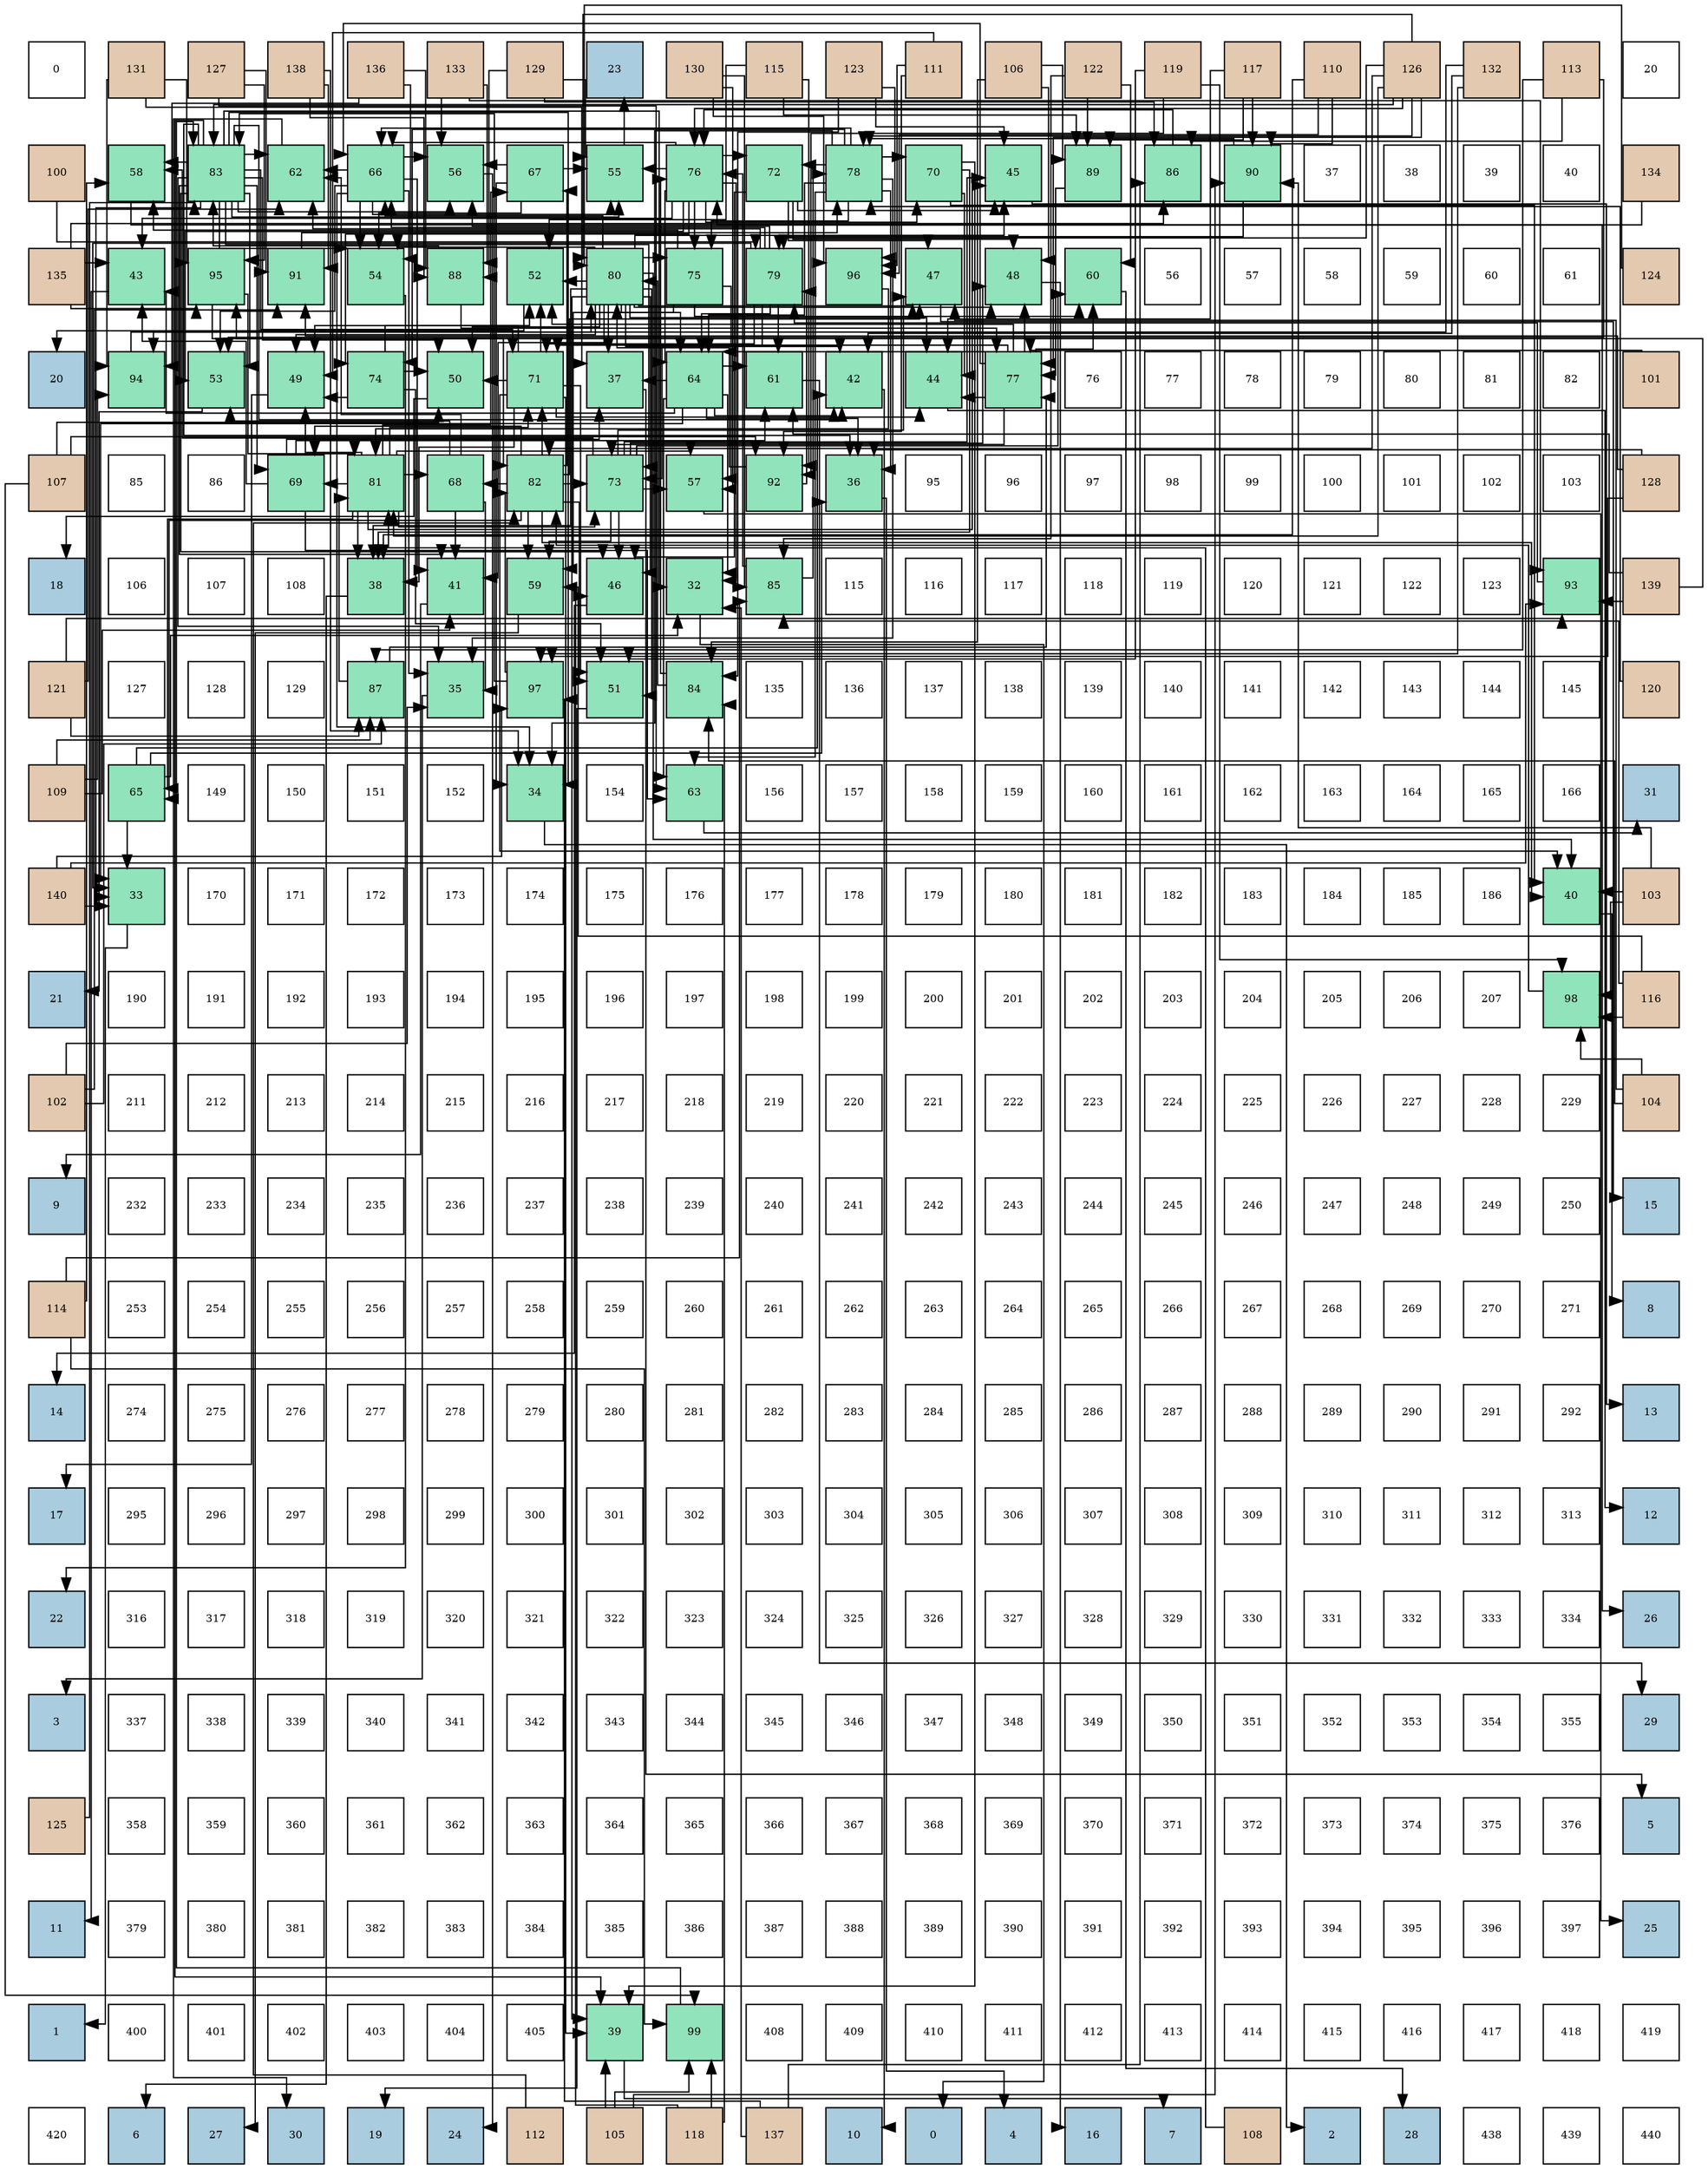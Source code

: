 digraph layout{
 rankdir=TB;
 splines=ortho;
 node [style=filled shape=square fixedsize=true width=0.6];
0[label="0", fontsize=8, fillcolor="#ffffff"];
1[label="131", fontsize=8, fillcolor="#e3c9af"];
2[label="127", fontsize=8, fillcolor="#e3c9af"];
3[label="138", fontsize=8, fillcolor="#e3c9af"];
4[label="136", fontsize=8, fillcolor="#e3c9af"];
5[label="133", fontsize=8, fillcolor="#e3c9af"];
6[label="129", fontsize=8, fillcolor="#e3c9af"];
7[label="23", fontsize=8, fillcolor="#a9ccde"];
8[label="130", fontsize=8, fillcolor="#e3c9af"];
9[label="115", fontsize=8, fillcolor="#e3c9af"];
10[label="123", fontsize=8, fillcolor="#e3c9af"];
11[label="111", fontsize=8, fillcolor="#e3c9af"];
12[label="106", fontsize=8, fillcolor="#e3c9af"];
13[label="122", fontsize=8, fillcolor="#e3c9af"];
14[label="119", fontsize=8, fillcolor="#e3c9af"];
15[label="117", fontsize=8, fillcolor="#e3c9af"];
16[label="110", fontsize=8, fillcolor="#e3c9af"];
17[label="126", fontsize=8, fillcolor="#e3c9af"];
18[label="132", fontsize=8, fillcolor="#e3c9af"];
19[label="113", fontsize=8, fillcolor="#e3c9af"];
20[label="20", fontsize=8, fillcolor="#ffffff"];
21[label="100", fontsize=8, fillcolor="#e3c9af"];
22[label="58", fontsize=8, fillcolor="#91e3bb"];
23[label="83", fontsize=8, fillcolor="#91e3bb"];
24[label="62", fontsize=8, fillcolor="#91e3bb"];
25[label="66", fontsize=8, fillcolor="#91e3bb"];
26[label="56", fontsize=8, fillcolor="#91e3bb"];
27[label="67", fontsize=8, fillcolor="#91e3bb"];
28[label="55", fontsize=8, fillcolor="#91e3bb"];
29[label="76", fontsize=8, fillcolor="#91e3bb"];
30[label="72", fontsize=8, fillcolor="#91e3bb"];
31[label="78", fontsize=8, fillcolor="#91e3bb"];
32[label="70", fontsize=8, fillcolor="#91e3bb"];
33[label="45", fontsize=8, fillcolor="#91e3bb"];
34[label="89", fontsize=8, fillcolor="#91e3bb"];
35[label="86", fontsize=8, fillcolor="#91e3bb"];
36[label="90", fontsize=8, fillcolor="#91e3bb"];
37[label="37", fontsize=8, fillcolor="#ffffff"];
38[label="38", fontsize=8, fillcolor="#ffffff"];
39[label="39", fontsize=8, fillcolor="#ffffff"];
40[label="40", fontsize=8, fillcolor="#ffffff"];
41[label="134", fontsize=8, fillcolor="#e3c9af"];
42[label="135", fontsize=8, fillcolor="#e3c9af"];
43[label="43", fontsize=8, fillcolor="#91e3bb"];
44[label="95", fontsize=8, fillcolor="#91e3bb"];
45[label="91", fontsize=8, fillcolor="#91e3bb"];
46[label="54", fontsize=8, fillcolor="#91e3bb"];
47[label="88", fontsize=8, fillcolor="#91e3bb"];
48[label="52", fontsize=8, fillcolor="#91e3bb"];
49[label="80", fontsize=8, fillcolor="#91e3bb"];
50[label="75", fontsize=8, fillcolor="#91e3bb"];
51[label="79", fontsize=8, fillcolor="#91e3bb"];
52[label="96", fontsize=8, fillcolor="#91e3bb"];
53[label="47", fontsize=8, fillcolor="#91e3bb"];
54[label="48", fontsize=8, fillcolor="#91e3bb"];
55[label="60", fontsize=8, fillcolor="#91e3bb"];
56[label="56", fontsize=8, fillcolor="#ffffff"];
57[label="57", fontsize=8, fillcolor="#ffffff"];
58[label="58", fontsize=8, fillcolor="#ffffff"];
59[label="59", fontsize=8, fillcolor="#ffffff"];
60[label="60", fontsize=8, fillcolor="#ffffff"];
61[label="61", fontsize=8, fillcolor="#ffffff"];
62[label="124", fontsize=8, fillcolor="#e3c9af"];
63[label="20", fontsize=8, fillcolor="#a9ccde"];
64[label="94", fontsize=8, fillcolor="#91e3bb"];
65[label="53", fontsize=8, fillcolor="#91e3bb"];
66[label="49", fontsize=8, fillcolor="#91e3bb"];
67[label="74", fontsize=8, fillcolor="#91e3bb"];
68[label="50", fontsize=8, fillcolor="#91e3bb"];
69[label="71", fontsize=8, fillcolor="#91e3bb"];
70[label="37", fontsize=8, fillcolor="#91e3bb"];
71[label="64", fontsize=8, fillcolor="#91e3bb"];
72[label="61", fontsize=8, fillcolor="#91e3bb"];
73[label="42", fontsize=8, fillcolor="#91e3bb"];
74[label="44", fontsize=8, fillcolor="#91e3bb"];
75[label="77", fontsize=8, fillcolor="#91e3bb"];
76[label="76", fontsize=8, fillcolor="#ffffff"];
77[label="77", fontsize=8, fillcolor="#ffffff"];
78[label="78", fontsize=8, fillcolor="#ffffff"];
79[label="79", fontsize=8, fillcolor="#ffffff"];
80[label="80", fontsize=8, fillcolor="#ffffff"];
81[label="81", fontsize=8, fillcolor="#ffffff"];
82[label="82", fontsize=8, fillcolor="#ffffff"];
83[label="101", fontsize=8, fillcolor="#e3c9af"];
84[label="107", fontsize=8, fillcolor="#e3c9af"];
85[label="85", fontsize=8, fillcolor="#ffffff"];
86[label="86", fontsize=8, fillcolor="#ffffff"];
87[label="69", fontsize=8, fillcolor="#91e3bb"];
88[label="81", fontsize=8, fillcolor="#91e3bb"];
89[label="68", fontsize=8, fillcolor="#91e3bb"];
90[label="82", fontsize=8, fillcolor="#91e3bb"];
91[label="73", fontsize=8, fillcolor="#91e3bb"];
92[label="57", fontsize=8, fillcolor="#91e3bb"];
93[label="92", fontsize=8, fillcolor="#91e3bb"];
94[label="36", fontsize=8, fillcolor="#91e3bb"];
95[label="95", fontsize=8, fillcolor="#ffffff"];
96[label="96", fontsize=8, fillcolor="#ffffff"];
97[label="97", fontsize=8, fillcolor="#ffffff"];
98[label="98", fontsize=8, fillcolor="#ffffff"];
99[label="99", fontsize=8, fillcolor="#ffffff"];
100[label="100", fontsize=8, fillcolor="#ffffff"];
101[label="101", fontsize=8, fillcolor="#ffffff"];
102[label="102", fontsize=8, fillcolor="#ffffff"];
103[label="103", fontsize=8, fillcolor="#ffffff"];
104[label="128", fontsize=8, fillcolor="#e3c9af"];
105[label="18", fontsize=8, fillcolor="#a9ccde"];
106[label="106", fontsize=8, fillcolor="#ffffff"];
107[label="107", fontsize=8, fillcolor="#ffffff"];
108[label="108", fontsize=8, fillcolor="#ffffff"];
109[label="38", fontsize=8, fillcolor="#91e3bb"];
110[label="41", fontsize=8, fillcolor="#91e3bb"];
111[label="59", fontsize=8, fillcolor="#91e3bb"];
112[label="46", fontsize=8, fillcolor="#91e3bb"];
113[label="32", fontsize=8, fillcolor="#91e3bb"];
114[label="85", fontsize=8, fillcolor="#91e3bb"];
115[label="115", fontsize=8, fillcolor="#ffffff"];
116[label="116", fontsize=8, fillcolor="#ffffff"];
117[label="117", fontsize=8, fillcolor="#ffffff"];
118[label="118", fontsize=8, fillcolor="#ffffff"];
119[label="119", fontsize=8, fillcolor="#ffffff"];
120[label="120", fontsize=8, fillcolor="#ffffff"];
121[label="121", fontsize=8, fillcolor="#ffffff"];
122[label="122", fontsize=8, fillcolor="#ffffff"];
123[label="123", fontsize=8, fillcolor="#ffffff"];
124[label="93", fontsize=8, fillcolor="#91e3bb"];
125[label="139", fontsize=8, fillcolor="#e3c9af"];
126[label="121", fontsize=8, fillcolor="#e3c9af"];
127[label="127", fontsize=8, fillcolor="#ffffff"];
128[label="128", fontsize=8, fillcolor="#ffffff"];
129[label="129", fontsize=8, fillcolor="#ffffff"];
130[label="87", fontsize=8, fillcolor="#91e3bb"];
131[label="35", fontsize=8, fillcolor="#91e3bb"];
132[label="97", fontsize=8, fillcolor="#91e3bb"];
133[label="51", fontsize=8, fillcolor="#91e3bb"];
134[label="84", fontsize=8, fillcolor="#91e3bb"];
135[label="135", fontsize=8, fillcolor="#ffffff"];
136[label="136", fontsize=8, fillcolor="#ffffff"];
137[label="137", fontsize=8, fillcolor="#ffffff"];
138[label="138", fontsize=8, fillcolor="#ffffff"];
139[label="139", fontsize=8, fillcolor="#ffffff"];
140[label="140", fontsize=8, fillcolor="#ffffff"];
141[label="141", fontsize=8, fillcolor="#ffffff"];
142[label="142", fontsize=8, fillcolor="#ffffff"];
143[label="143", fontsize=8, fillcolor="#ffffff"];
144[label="144", fontsize=8, fillcolor="#ffffff"];
145[label="145", fontsize=8, fillcolor="#ffffff"];
146[label="120", fontsize=8, fillcolor="#e3c9af"];
147[label="109", fontsize=8, fillcolor="#e3c9af"];
148[label="65", fontsize=8, fillcolor="#91e3bb"];
149[label="149", fontsize=8, fillcolor="#ffffff"];
150[label="150", fontsize=8, fillcolor="#ffffff"];
151[label="151", fontsize=8, fillcolor="#ffffff"];
152[label="152", fontsize=8, fillcolor="#ffffff"];
153[label="34", fontsize=8, fillcolor="#91e3bb"];
154[label="154", fontsize=8, fillcolor="#ffffff"];
155[label="63", fontsize=8, fillcolor="#91e3bb"];
156[label="156", fontsize=8, fillcolor="#ffffff"];
157[label="157", fontsize=8, fillcolor="#ffffff"];
158[label="158", fontsize=8, fillcolor="#ffffff"];
159[label="159", fontsize=8, fillcolor="#ffffff"];
160[label="160", fontsize=8, fillcolor="#ffffff"];
161[label="161", fontsize=8, fillcolor="#ffffff"];
162[label="162", fontsize=8, fillcolor="#ffffff"];
163[label="163", fontsize=8, fillcolor="#ffffff"];
164[label="164", fontsize=8, fillcolor="#ffffff"];
165[label="165", fontsize=8, fillcolor="#ffffff"];
166[label="166", fontsize=8, fillcolor="#ffffff"];
167[label="31", fontsize=8, fillcolor="#a9ccde"];
168[label="140", fontsize=8, fillcolor="#e3c9af"];
169[label="33", fontsize=8, fillcolor="#91e3bb"];
170[label="170", fontsize=8, fillcolor="#ffffff"];
171[label="171", fontsize=8, fillcolor="#ffffff"];
172[label="172", fontsize=8, fillcolor="#ffffff"];
173[label="173", fontsize=8, fillcolor="#ffffff"];
174[label="174", fontsize=8, fillcolor="#ffffff"];
175[label="175", fontsize=8, fillcolor="#ffffff"];
176[label="176", fontsize=8, fillcolor="#ffffff"];
177[label="177", fontsize=8, fillcolor="#ffffff"];
178[label="178", fontsize=8, fillcolor="#ffffff"];
179[label="179", fontsize=8, fillcolor="#ffffff"];
180[label="180", fontsize=8, fillcolor="#ffffff"];
181[label="181", fontsize=8, fillcolor="#ffffff"];
182[label="182", fontsize=8, fillcolor="#ffffff"];
183[label="183", fontsize=8, fillcolor="#ffffff"];
184[label="184", fontsize=8, fillcolor="#ffffff"];
185[label="185", fontsize=8, fillcolor="#ffffff"];
186[label="186", fontsize=8, fillcolor="#ffffff"];
187[label="40", fontsize=8, fillcolor="#91e3bb"];
188[label="103", fontsize=8, fillcolor="#e3c9af"];
189[label="21", fontsize=8, fillcolor="#a9ccde"];
190[label="190", fontsize=8, fillcolor="#ffffff"];
191[label="191", fontsize=8, fillcolor="#ffffff"];
192[label="192", fontsize=8, fillcolor="#ffffff"];
193[label="193", fontsize=8, fillcolor="#ffffff"];
194[label="194", fontsize=8, fillcolor="#ffffff"];
195[label="195", fontsize=8, fillcolor="#ffffff"];
196[label="196", fontsize=8, fillcolor="#ffffff"];
197[label="197", fontsize=8, fillcolor="#ffffff"];
198[label="198", fontsize=8, fillcolor="#ffffff"];
199[label="199", fontsize=8, fillcolor="#ffffff"];
200[label="200", fontsize=8, fillcolor="#ffffff"];
201[label="201", fontsize=8, fillcolor="#ffffff"];
202[label="202", fontsize=8, fillcolor="#ffffff"];
203[label="203", fontsize=8, fillcolor="#ffffff"];
204[label="204", fontsize=8, fillcolor="#ffffff"];
205[label="205", fontsize=8, fillcolor="#ffffff"];
206[label="206", fontsize=8, fillcolor="#ffffff"];
207[label="207", fontsize=8, fillcolor="#ffffff"];
208[label="98", fontsize=8, fillcolor="#91e3bb"];
209[label="116", fontsize=8, fillcolor="#e3c9af"];
210[label="102", fontsize=8, fillcolor="#e3c9af"];
211[label="211", fontsize=8, fillcolor="#ffffff"];
212[label="212", fontsize=8, fillcolor="#ffffff"];
213[label="213", fontsize=8, fillcolor="#ffffff"];
214[label="214", fontsize=8, fillcolor="#ffffff"];
215[label="215", fontsize=8, fillcolor="#ffffff"];
216[label="216", fontsize=8, fillcolor="#ffffff"];
217[label="217", fontsize=8, fillcolor="#ffffff"];
218[label="218", fontsize=8, fillcolor="#ffffff"];
219[label="219", fontsize=8, fillcolor="#ffffff"];
220[label="220", fontsize=8, fillcolor="#ffffff"];
221[label="221", fontsize=8, fillcolor="#ffffff"];
222[label="222", fontsize=8, fillcolor="#ffffff"];
223[label="223", fontsize=8, fillcolor="#ffffff"];
224[label="224", fontsize=8, fillcolor="#ffffff"];
225[label="225", fontsize=8, fillcolor="#ffffff"];
226[label="226", fontsize=8, fillcolor="#ffffff"];
227[label="227", fontsize=8, fillcolor="#ffffff"];
228[label="228", fontsize=8, fillcolor="#ffffff"];
229[label="229", fontsize=8, fillcolor="#ffffff"];
230[label="104", fontsize=8, fillcolor="#e3c9af"];
231[label="9", fontsize=8, fillcolor="#a9ccde"];
232[label="232", fontsize=8, fillcolor="#ffffff"];
233[label="233", fontsize=8, fillcolor="#ffffff"];
234[label="234", fontsize=8, fillcolor="#ffffff"];
235[label="235", fontsize=8, fillcolor="#ffffff"];
236[label="236", fontsize=8, fillcolor="#ffffff"];
237[label="237", fontsize=8, fillcolor="#ffffff"];
238[label="238", fontsize=8, fillcolor="#ffffff"];
239[label="239", fontsize=8, fillcolor="#ffffff"];
240[label="240", fontsize=8, fillcolor="#ffffff"];
241[label="241", fontsize=8, fillcolor="#ffffff"];
242[label="242", fontsize=8, fillcolor="#ffffff"];
243[label="243", fontsize=8, fillcolor="#ffffff"];
244[label="244", fontsize=8, fillcolor="#ffffff"];
245[label="245", fontsize=8, fillcolor="#ffffff"];
246[label="246", fontsize=8, fillcolor="#ffffff"];
247[label="247", fontsize=8, fillcolor="#ffffff"];
248[label="248", fontsize=8, fillcolor="#ffffff"];
249[label="249", fontsize=8, fillcolor="#ffffff"];
250[label="250", fontsize=8, fillcolor="#ffffff"];
251[label="15", fontsize=8, fillcolor="#a9ccde"];
252[label="114", fontsize=8, fillcolor="#e3c9af"];
253[label="253", fontsize=8, fillcolor="#ffffff"];
254[label="254", fontsize=8, fillcolor="#ffffff"];
255[label="255", fontsize=8, fillcolor="#ffffff"];
256[label="256", fontsize=8, fillcolor="#ffffff"];
257[label="257", fontsize=8, fillcolor="#ffffff"];
258[label="258", fontsize=8, fillcolor="#ffffff"];
259[label="259", fontsize=8, fillcolor="#ffffff"];
260[label="260", fontsize=8, fillcolor="#ffffff"];
261[label="261", fontsize=8, fillcolor="#ffffff"];
262[label="262", fontsize=8, fillcolor="#ffffff"];
263[label="263", fontsize=8, fillcolor="#ffffff"];
264[label="264", fontsize=8, fillcolor="#ffffff"];
265[label="265", fontsize=8, fillcolor="#ffffff"];
266[label="266", fontsize=8, fillcolor="#ffffff"];
267[label="267", fontsize=8, fillcolor="#ffffff"];
268[label="268", fontsize=8, fillcolor="#ffffff"];
269[label="269", fontsize=8, fillcolor="#ffffff"];
270[label="270", fontsize=8, fillcolor="#ffffff"];
271[label="271", fontsize=8, fillcolor="#ffffff"];
272[label="8", fontsize=8, fillcolor="#a9ccde"];
273[label="14", fontsize=8, fillcolor="#a9ccde"];
274[label="274", fontsize=8, fillcolor="#ffffff"];
275[label="275", fontsize=8, fillcolor="#ffffff"];
276[label="276", fontsize=8, fillcolor="#ffffff"];
277[label="277", fontsize=8, fillcolor="#ffffff"];
278[label="278", fontsize=8, fillcolor="#ffffff"];
279[label="279", fontsize=8, fillcolor="#ffffff"];
280[label="280", fontsize=8, fillcolor="#ffffff"];
281[label="281", fontsize=8, fillcolor="#ffffff"];
282[label="282", fontsize=8, fillcolor="#ffffff"];
283[label="283", fontsize=8, fillcolor="#ffffff"];
284[label="284", fontsize=8, fillcolor="#ffffff"];
285[label="285", fontsize=8, fillcolor="#ffffff"];
286[label="286", fontsize=8, fillcolor="#ffffff"];
287[label="287", fontsize=8, fillcolor="#ffffff"];
288[label="288", fontsize=8, fillcolor="#ffffff"];
289[label="289", fontsize=8, fillcolor="#ffffff"];
290[label="290", fontsize=8, fillcolor="#ffffff"];
291[label="291", fontsize=8, fillcolor="#ffffff"];
292[label="292", fontsize=8, fillcolor="#ffffff"];
293[label="13", fontsize=8, fillcolor="#a9ccde"];
294[label="17", fontsize=8, fillcolor="#a9ccde"];
295[label="295", fontsize=8, fillcolor="#ffffff"];
296[label="296", fontsize=8, fillcolor="#ffffff"];
297[label="297", fontsize=8, fillcolor="#ffffff"];
298[label="298", fontsize=8, fillcolor="#ffffff"];
299[label="299", fontsize=8, fillcolor="#ffffff"];
300[label="300", fontsize=8, fillcolor="#ffffff"];
301[label="301", fontsize=8, fillcolor="#ffffff"];
302[label="302", fontsize=8, fillcolor="#ffffff"];
303[label="303", fontsize=8, fillcolor="#ffffff"];
304[label="304", fontsize=8, fillcolor="#ffffff"];
305[label="305", fontsize=8, fillcolor="#ffffff"];
306[label="306", fontsize=8, fillcolor="#ffffff"];
307[label="307", fontsize=8, fillcolor="#ffffff"];
308[label="308", fontsize=8, fillcolor="#ffffff"];
309[label="309", fontsize=8, fillcolor="#ffffff"];
310[label="310", fontsize=8, fillcolor="#ffffff"];
311[label="311", fontsize=8, fillcolor="#ffffff"];
312[label="312", fontsize=8, fillcolor="#ffffff"];
313[label="313", fontsize=8, fillcolor="#ffffff"];
314[label="12", fontsize=8, fillcolor="#a9ccde"];
315[label="22", fontsize=8, fillcolor="#a9ccde"];
316[label="316", fontsize=8, fillcolor="#ffffff"];
317[label="317", fontsize=8, fillcolor="#ffffff"];
318[label="318", fontsize=8, fillcolor="#ffffff"];
319[label="319", fontsize=8, fillcolor="#ffffff"];
320[label="320", fontsize=8, fillcolor="#ffffff"];
321[label="321", fontsize=8, fillcolor="#ffffff"];
322[label="322", fontsize=8, fillcolor="#ffffff"];
323[label="323", fontsize=8, fillcolor="#ffffff"];
324[label="324", fontsize=8, fillcolor="#ffffff"];
325[label="325", fontsize=8, fillcolor="#ffffff"];
326[label="326", fontsize=8, fillcolor="#ffffff"];
327[label="327", fontsize=8, fillcolor="#ffffff"];
328[label="328", fontsize=8, fillcolor="#ffffff"];
329[label="329", fontsize=8, fillcolor="#ffffff"];
330[label="330", fontsize=8, fillcolor="#ffffff"];
331[label="331", fontsize=8, fillcolor="#ffffff"];
332[label="332", fontsize=8, fillcolor="#ffffff"];
333[label="333", fontsize=8, fillcolor="#ffffff"];
334[label="334", fontsize=8, fillcolor="#ffffff"];
335[label="26", fontsize=8, fillcolor="#a9ccde"];
336[label="3", fontsize=8, fillcolor="#a9ccde"];
337[label="337", fontsize=8, fillcolor="#ffffff"];
338[label="338", fontsize=8, fillcolor="#ffffff"];
339[label="339", fontsize=8, fillcolor="#ffffff"];
340[label="340", fontsize=8, fillcolor="#ffffff"];
341[label="341", fontsize=8, fillcolor="#ffffff"];
342[label="342", fontsize=8, fillcolor="#ffffff"];
343[label="343", fontsize=8, fillcolor="#ffffff"];
344[label="344", fontsize=8, fillcolor="#ffffff"];
345[label="345", fontsize=8, fillcolor="#ffffff"];
346[label="346", fontsize=8, fillcolor="#ffffff"];
347[label="347", fontsize=8, fillcolor="#ffffff"];
348[label="348", fontsize=8, fillcolor="#ffffff"];
349[label="349", fontsize=8, fillcolor="#ffffff"];
350[label="350", fontsize=8, fillcolor="#ffffff"];
351[label="351", fontsize=8, fillcolor="#ffffff"];
352[label="352", fontsize=8, fillcolor="#ffffff"];
353[label="353", fontsize=8, fillcolor="#ffffff"];
354[label="354", fontsize=8, fillcolor="#ffffff"];
355[label="355", fontsize=8, fillcolor="#ffffff"];
356[label="29", fontsize=8, fillcolor="#a9ccde"];
357[label="125", fontsize=8, fillcolor="#e3c9af"];
358[label="358", fontsize=8, fillcolor="#ffffff"];
359[label="359", fontsize=8, fillcolor="#ffffff"];
360[label="360", fontsize=8, fillcolor="#ffffff"];
361[label="361", fontsize=8, fillcolor="#ffffff"];
362[label="362", fontsize=8, fillcolor="#ffffff"];
363[label="363", fontsize=8, fillcolor="#ffffff"];
364[label="364", fontsize=8, fillcolor="#ffffff"];
365[label="365", fontsize=8, fillcolor="#ffffff"];
366[label="366", fontsize=8, fillcolor="#ffffff"];
367[label="367", fontsize=8, fillcolor="#ffffff"];
368[label="368", fontsize=8, fillcolor="#ffffff"];
369[label="369", fontsize=8, fillcolor="#ffffff"];
370[label="370", fontsize=8, fillcolor="#ffffff"];
371[label="371", fontsize=8, fillcolor="#ffffff"];
372[label="372", fontsize=8, fillcolor="#ffffff"];
373[label="373", fontsize=8, fillcolor="#ffffff"];
374[label="374", fontsize=8, fillcolor="#ffffff"];
375[label="375", fontsize=8, fillcolor="#ffffff"];
376[label="376", fontsize=8, fillcolor="#ffffff"];
377[label="5", fontsize=8, fillcolor="#a9ccde"];
378[label="11", fontsize=8, fillcolor="#a9ccde"];
379[label="379", fontsize=8, fillcolor="#ffffff"];
380[label="380", fontsize=8, fillcolor="#ffffff"];
381[label="381", fontsize=8, fillcolor="#ffffff"];
382[label="382", fontsize=8, fillcolor="#ffffff"];
383[label="383", fontsize=8, fillcolor="#ffffff"];
384[label="384", fontsize=8, fillcolor="#ffffff"];
385[label="385", fontsize=8, fillcolor="#ffffff"];
386[label="386", fontsize=8, fillcolor="#ffffff"];
387[label="387", fontsize=8, fillcolor="#ffffff"];
388[label="388", fontsize=8, fillcolor="#ffffff"];
389[label="389", fontsize=8, fillcolor="#ffffff"];
390[label="390", fontsize=8, fillcolor="#ffffff"];
391[label="391", fontsize=8, fillcolor="#ffffff"];
392[label="392", fontsize=8, fillcolor="#ffffff"];
393[label="393", fontsize=8, fillcolor="#ffffff"];
394[label="394", fontsize=8, fillcolor="#ffffff"];
395[label="395", fontsize=8, fillcolor="#ffffff"];
396[label="396", fontsize=8, fillcolor="#ffffff"];
397[label="397", fontsize=8, fillcolor="#ffffff"];
398[label="25", fontsize=8, fillcolor="#a9ccde"];
399[label="1", fontsize=8, fillcolor="#a9ccde"];
400[label="400", fontsize=8, fillcolor="#ffffff"];
401[label="401", fontsize=8, fillcolor="#ffffff"];
402[label="402", fontsize=8, fillcolor="#ffffff"];
403[label="403", fontsize=8, fillcolor="#ffffff"];
404[label="404", fontsize=8, fillcolor="#ffffff"];
405[label="405", fontsize=8, fillcolor="#ffffff"];
406[label="39", fontsize=8, fillcolor="#91e3bb"];
407[label="99", fontsize=8, fillcolor="#91e3bb"];
408[label="408", fontsize=8, fillcolor="#ffffff"];
409[label="409", fontsize=8, fillcolor="#ffffff"];
410[label="410", fontsize=8, fillcolor="#ffffff"];
411[label="411", fontsize=8, fillcolor="#ffffff"];
412[label="412", fontsize=8, fillcolor="#ffffff"];
413[label="413", fontsize=8, fillcolor="#ffffff"];
414[label="414", fontsize=8, fillcolor="#ffffff"];
415[label="415", fontsize=8, fillcolor="#ffffff"];
416[label="416", fontsize=8, fillcolor="#ffffff"];
417[label="417", fontsize=8, fillcolor="#ffffff"];
418[label="418", fontsize=8, fillcolor="#ffffff"];
419[label="419", fontsize=8, fillcolor="#ffffff"];
420[label="420", fontsize=8, fillcolor="#ffffff"];
421[label="6", fontsize=8, fillcolor="#a9ccde"];
422[label="27", fontsize=8, fillcolor="#a9ccde"];
423[label="30", fontsize=8, fillcolor="#a9ccde"];
424[label="19", fontsize=8, fillcolor="#a9ccde"];
425[label="24", fontsize=8, fillcolor="#a9ccde"];
426[label="112", fontsize=8, fillcolor="#e3c9af"];
427[label="105", fontsize=8, fillcolor="#e3c9af"];
428[label="118", fontsize=8, fillcolor="#e3c9af"];
429[label="137", fontsize=8, fillcolor="#e3c9af"];
430[label="10", fontsize=8, fillcolor="#a9ccde"];
431[label="0", fontsize=8, fillcolor="#a9ccde"];
432[label="4", fontsize=8, fillcolor="#a9ccde"];
433[label="16", fontsize=8, fillcolor="#a9ccde"];
434[label="7", fontsize=8, fillcolor="#a9ccde"];
435[label="108", fontsize=8, fillcolor="#e3c9af"];
436[label="2", fontsize=8, fillcolor="#a9ccde"];
437[label="28", fontsize=8, fillcolor="#a9ccde"];
438[label="438", fontsize=8, fillcolor="#ffffff"];
439[label="439", fontsize=8, fillcolor="#ffffff"];
440[label="440", fontsize=8, fillcolor="#ffffff"];
edge [constraint=false, style=vis];113 -> 431;
169 -> 399;
153 -> 436;
131 -> 336;
94 -> 432;
70 -> 377;
109 -> 421;
406 -> 434;
187 -> 272;
110 -> 231;
73 -> 430;
43 -> 378;
74 -> 314;
33 -> 293;
112 -> 273;
53 -> 251;
54 -> 433;
66 -> 294;
68 -> 105;
133 -> 424;
48 -> 63;
65 -> 189;
46 -> 315;
28 -> 7;
26 -> 425;
92 -> 398;
22 -> 335;
111 -> 422;
55 -> 437;
72 -> 356;
24 -> 423;
155 -> 167;
71 -> 113;
71 -> 169;
71 -> 94;
71 -> 70;
71 -> 73;
71 -> 43;
71 -> 72;
71 -> 155;
148 -> 113;
148 -> 169;
148 -> 94;
148 -> 73;
25 -> 153;
25 -> 131;
25 -> 110;
25 -> 65;
25 -> 46;
25 -> 28;
25 -> 26;
25 -> 24;
27 -> 153;
27 -> 46;
27 -> 28;
27 -> 26;
89 -> 131;
89 -> 110;
89 -> 65;
89 -> 24;
87 -> 70;
87 -> 43;
87 -> 72;
87 -> 155;
32 -> 109;
32 -> 406;
32 -> 187;
32 -> 74;
69 -> 109;
69 -> 406;
69 -> 187;
69 -> 74;
69 -> 66;
69 -> 68;
69 -> 133;
69 -> 48;
30 -> 33;
30 -> 112;
30 -> 53;
30 -> 54;
91 -> 33;
91 -> 112;
91 -> 53;
91 -> 54;
91 -> 92;
91 -> 22;
91 -> 111;
91 -> 55;
67 -> 66;
67 -> 68;
67 -> 133;
67 -> 48;
50 -> 92;
50 -> 22;
50 -> 111;
50 -> 55;
29 -> 113;
29 -> 43;
29 -> 65;
29 -> 28;
29 -> 71;
29 -> 25;
29 -> 32;
29 -> 30;
29 -> 67;
29 -> 50;
75 -> 74;
75 -> 54;
75 -> 48;
75 -> 55;
75 -> 71;
75 -> 25;
75 -> 69;
75 -> 91;
31 -> 153;
31 -> 131;
31 -> 94;
31 -> 155;
31 -> 71;
31 -> 25;
31 -> 32;
31 -> 30;
31 -> 67;
31 -> 50;
51 -> 169;
51 -> 26;
51 -> 72;
51 -> 24;
51 -> 71;
51 -> 25;
51 -> 69;
51 -> 91;
49 -> 70;
49 -> 109;
49 -> 406;
49 -> 187;
49 -> 110;
49 -> 73;
49 -> 74;
49 -> 33;
49 -> 112;
49 -> 53;
49 -> 54;
49 -> 66;
49 -> 68;
49 -> 133;
49 -> 48;
49 -> 46;
49 -> 71;
49 -> 25;
49 -> 50;
88 -> 109;
88 -> 33;
88 -> 66;
88 -> 92;
88 -> 148;
88 -> 27;
88 -> 89;
88 -> 87;
88 -> 69;
88 -> 91;
90 -> 187;
90 -> 53;
90 -> 133;
90 -> 111;
90 -> 148;
90 -> 27;
90 -> 89;
90 -> 87;
90 -> 69;
90 -> 91;
23 -> 113;
23 -> 169;
23 -> 153;
23 -> 131;
23 -> 94;
23 -> 406;
23 -> 110;
23 -> 73;
23 -> 112;
23 -> 68;
23 -> 65;
23 -> 46;
23 -> 28;
23 -> 26;
23 -> 22;
23 -> 24;
23 -> 87;
23 -> 69;
23 -> 91;
134 -> 29;
134 -> 49;
114 -> 29;
114 -> 31;
35 -> 29;
130 -> 75;
130 -> 88;
47 -> 75;
47 -> 23;
34 -> 75;
36 -> 31;
36 -> 51;
45 -> 31;
93 -> 51;
93 -> 49;
124 -> 51;
64 -> 49;
44 -> 88;
44 -> 90;
52 -> 88;
132 -> 90;
132 -> 23;
208 -> 90;
407 -> 23;
21 -> 51;
83 -> 75;
210 -> 131;
210 -> 130;
210 -> 45;
188 -> 187;
188 -> 36;
188 -> 208;
230 -> 53;
230 -> 134;
230 -> 208;
427 -> 406;
427 -> 36;
427 -> 407;
12 -> 54;
12 -> 134;
12 -> 34;
84 -> 68;
84 -> 93;
84 -> 407;
435 -> 88;
147 -> 110;
147 -> 130;
147 -> 64;
16 -> 109;
16 -> 36;
16 -> 52;
11 -> 66;
11 -> 93;
11 -> 52;
426 -> 90;
19 -> 65;
19 -> 35;
19 -> 130;
252 -> 22;
252 -> 114;
252 -> 407;
9 -> 48;
9 -> 34;
9 -> 93;
209 -> 111;
209 -> 114;
209 -> 208;
15 -> 74;
15 -> 34;
15 -> 36;
428 -> 112;
428 -> 134;
428 -> 407;
14 -> 133;
14 -> 93;
14 -> 208;
146 -> 31;
126 -> 24;
126 -> 130;
126 -> 124;
13 -> 55;
13 -> 114;
13 -> 34;
10 -> 33;
10 -> 134;
10 -> 52;
62 -> 49;
357 -> 23;
17 -> 29;
17 -> 75;
17 -> 31;
17 -> 51;
17 -> 49;
17 -> 88;
17 -> 90;
17 -> 23;
2 -> 155;
2 -> 45;
2 -> 44;
104 -> 94;
104 -> 45;
104 -> 132;
6 -> 28;
6 -> 35;
6 -> 47;
8 -> 92;
8 -> 114;
8 -> 52;
1 -> 70;
1 -> 64;
1 -> 44;
18 -> 73;
18 -> 64;
18 -> 132;
5 -> 26;
5 -> 47;
5 -> 124;
41 -> 29;
42 -> 43;
42 -> 35;
42 -> 44;
4 -> 46;
4 -> 47;
4 -> 64;
429 -> 113;
429 -> 35;
429 -> 132;
3 -> 153;
3 -> 47;
3 -> 45;
125 -> 72;
125 -> 124;
125 -> 44;
168 -> 169;
168 -> 124;
168 -> 132;
edge [constraint=true, style=invis];
0 -> 21 -> 42 -> 63 -> 84 -> 105 -> 126 -> 147 -> 168 -> 189 -> 210 -> 231 -> 252 -> 273 -> 294 -> 315 -> 336 -> 357 -> 378 -> 399 -> 420;
1 -> 22 -> 43 -> 64 -> 85 -> 106 -> 127 -> 148 -> 169 -> 190 -> 211 -> 232 -> 253 -> 274 -> 295 -> 316 -> 337 -> 358 -> 379 -> 400 -> 421;
2 -> 23 -> 44 -> 65 -> 86 -> 107 -> 128 -> 149 -> 170 -> 191 -> 212 -> 233 -> 254 -> 275 -> 296 -> 317 -> 338 -> 359 -> 380 -> 401 -> 422;
3 -> 24 -> 45 -> 66 -> 87 -> 108 -> 129 -> 150 -> 171 -> 192 -> 213 -> 234 -> 255 -> 276 -> 297 -> 318 -> 339 -> 360 -> 381 -> 402 -> 423;
4 -> 25 -> 46 -> 67 -> 88 -> 109 -> 130 -> 151 -> 172 -> 193 -> 214 -> 235 -> 256 -> 277 -> 298 -> 319 -> 340 -> 361 -> 382 -> 403 -> 424;
5 -> 26 -> 47 -> 68 -> 89 -> 110 -> 131 -> 152 -> 173 -> 194 -> 215 -> 236 -> 257 -> 278 -> 299 -> 320 -> 341 -> 362 -> 383 -> 404 -> 425;
6 -> 27 -> 48 -> 69 -> 90 -> 111 -> 132 -> 153 -> 174 -> 195 -> 216 -> 237 -> 258 -> 279 -> 300 -> 321 -> 342 -> 363 -> 384 -> 405 -> 426;
7 -> 28 -> 49 -> 70 -> 91 -> 112 -> 133 -> 154 -> 175 -> 196 -> 217 -> 238 -> 259 -> 280 -> 301 -> 322 -> 343 -> 364 -> 385 -> 406 -> 427;
8 -> 29 -> 50 -> 71 -> 92 -> 113 -> 134 -> 155 -> 176 -> 197 -> 218 -> 239 -> 260 -> 281 -> 302 -> 323 -> 344 -> 365 -> 386 -> 407 -> 428;
9 -> 30 -> 51 -> 72 -> 93 -> 114 -> 135 -> 156 -> 177 -> 198 -> 219 -> 240 -> 261 -> 282 -> 303 -> 324 -> 345 -> 366 -> 387 -> 408 -> 429;
10 -> 31 -> 52 -> 73 -> 94 -> 115 -> 136 -> 157 -> 178 -> 199 -> 220 -> 241 -> 262 -> 283 -> 304 -> 325 -> 346 -> 367 -> 388 -> 409 -> 430;
11 -> 32 -> 53 -> 74 -> 95 -> 116 -> 137 -> 158 -> 179 -> 200 -> 221 -> 242 -> 263 -> 284 -> 305 -> 326 -> 347 -> 368 -> 389 -> 410 -> 431;
12 -> 33 -> 54 -> 75 -> 96 -> 117 -> 138 -> 159 -> 180 -> 201 -> 222 -> 243 -> 264 -> 285 -> 306 -> 327 -> 348 -> 369 -> 390 -> 411 -> 432;
13 -> 34 -> 55 -> 76 -> 97 -> 118 -> 139 -> 160 -> 181 -> 202 -> 223 -> 244 -> 265 -> 286 -> 307 -> 328 -> 349 -> 370 -> 391 -> 412 -> 433;
14 -> 35 -> 56 -> 77 -> 98 -> 119 -> 140 -> 161 -> 182 -> 203 -> 224 -> 245 -> 266 -> 287 -> 308 -> 329 -> 350 -> 371 -> 392 -> 413 -> 434;
15 -> 36 -> 57 -> 78 -> 99 -> 120 -> 141 -> 162 -> 183 -> 204 -> 225 -> 246 -> 267 -> 288 -> 309 -> 330 -> 351 -> 372 -> 393 -> 414 -> 435;
16 -> 37 -> 58 -> 79 -> 100 -> 121 -> 142 -> 163 -> 184 -> 205 -> 226 -> 247 -> 268 -> 289 -> 310 -> 331 -> 352 -> 373 -> 394 -> 415 -> 436;
17 -> 38 -> 59 -> 80 -> 101 -> 122 -> 143 -> 164 -> 185 -> 206 -> 227 -> 248 -> 269 -> 290 -> 311 -> 332 -> 353 -> 374 -> 395 -> 416 -> 437;
18 -> 39 -> 60 -> 81 -> 102 -> 123 -> 144 -> 165 -> 186 -> 207 -> 228 -> 249 -> 270 -> 291 -> 312 -> 333 -> 354 -> 375 -> 396 -> 417 -> 438;
19 -> 40 -> 61 -> 82 -> 103 -> 124 -> 145 -> 166 -> 187 -> 208 -> 229 -> 250 -> 271 -> 292 -> 313 -> 334 -> 355 -> 376 -> 397 -> 418 -> 439;
20 -> 41 -> 62 -> 83 -> 104 -> 125 -> 146 -> 167 -> 188 -> 209 -> 230 -> 251 -> 272 -> 293 -> 314 -> 335 -> 356 -> 377 -> 398 -> 419 -> 440;
rank = same {0 -> 1 -> 2 -> 3 -> 4 -> 5 -> 6 -> 7 -> 8 -> 9 -> 10 -> 11 -> 12 -> 13 -> 14 -> 15 -> 16 -> 17 -> 18 -> 19 -> 20};
rank = same {21 -> 22 -> 23 -> 24 -> 25 -> 26 -> 27 -> 28 -> 29 -> 30 -> 31 -> 32 -> 33 -> 34 -> 35 -> 36 -> 37 -> 38 -> 39 -> 40 -> 41};
rank = same {42 -> 43 -> 44 -> 45 -> 46 -> 47 -> 48 -> 49 -> 50 -> 51 -> 52 -> 53 -> 54 -> 55 -> 56 -> 57 -> 58 -> 59 -> 60 -> 61 -> 62};
rank = same {63 -> 64 -> 65 -> 66 -> 67 -> 68 -> 69 -> 70 -> 71 -> 72 -> 73 -> 74 -> 75 -> 76 -> 77 -> 78 -> 79 -> 80 -> 81 -> 82 -> 83};
rank = same {84 -> 85 -> 86 -> 87 -> 88 -> 89 -> 90 -> 91 -> 92 -> 93 -> 94 -> 95 -> 96 -> 97 -> 98 -> 99 -> 100 -> 101 -> 102 -> 103 -> 104};
rank = same {105 -> 106 -> 107 -> 108 -> 109 -> 110 -> 111 -> 112 -> 113 -> 114 -> 115 -> 116 -> 117 -> 118 -> 119 -> 120 -> 121 -> 122 -> 123 -> 124 -> 125};
rank = same {126 -> 127 -> 128 -> 129 -> 130 -> 131 -> 132 -> 133 -> 134 -> 135 -> 136 -> 137 -> 138 -> 139 -> 140 -> 141 -> 142 -> 143 -> 144 -> 145 -> 146};
rank = same {147 -> 148 -> 149 -> 150 -> 151 -> 152 -> 153 -> 154 -> 155 -> 156 -> 157 -> 158 -> 159 -> 160 -> 161 -> 162 -> 163 -> 164 -> 165 -> 166 -> 167};
rank = same {168 -> 169 -> 170 -> 171 -> 172 -> 173 -> 174 -> 175 -> 176 -> 177 -> 178 -> 179 -> 180 -> 181 -> 182 -> 183 -> 184 -> 185 -> 186 -> 187 -> 188};
rank = same {189 -> 190 -> 191 -> 192 -> 193 -> 194 -> 195 -> 196 -> 197 -> 198 -> 199 -> 200 -> 201 -> 202 -> 203 -> 204 -> 205 -> 206 -> 207 -> 208 -> 209};
rank = same {210 -> 211 -> 212 -> 213 -> 214 -> 215 -> 216 -> 217 -> 218 -> 219 -> 220 -> 221 -> 222 -> 223 -> 224 -> 225 -> 226 -> 227 -> 228 -> 229 -> 230};
rank = same {231 -> 232 -> 233 -> 234 -> 235 -> 236 -> 237 -> 238 -> 239 -> 240 -> 241 -> 242 -> 243 -> 244 -> 245 -> 246 -> 247 -> 248 -> 249 -> 250 -> 251};
rank = same {252 -> 253 -> 254 -> 255 -> 256 -> 257 -> 258 -> 259 -> 260 -> 261 -> 262 -> 263 -> 264 -> 265 -> 266 -> 267 -> 268 -> 269 -> 270 -> 271 -> 272};
rank = same {273 -> 274 -> 275 -> 276 -> 277 -> 278 -> 279 -> 280 -> 281 -> 282 -> 283 -> 284 -> 285 -> 286 -> 287 -> 288 -> 289 -> 290 -> 291 -> 292 -> 293};
rank = same {294 -> 295 -> 296 -> 297 -> 298 -> 299 -> 300 -> 301 -> 302 -> 303 -> 304 -> 305 -> 306 -> 307 -> 308 -> 309 -> 310 -> 311 -> 312 -> 313 -> 314};
rank = same {315 -> 316 -> 317 -> 318 -> 319 -> 320 -> 321 -> 322 -> 323 -> 324 -> 325 -> 326 -> 327 -> 328 -> 329 -> 330 -> 331 -> 332 -> 333 -> 334 -> 335};
rank = same {336 -> 337 -> 338 -> 339 -> 340 -> 341 -> 342 -> 343 -> 344 -> 345 -> 346 -> 347 -> 348 -> 349 -> 350 -> 351 -> 352 -> 353 -> 354 -> 355 -> 356};
rank = same {357 -> 358 -> 359 -> 360 -> 361 -> 362 -> 363 -> 364 -> 365 -> 366 -> 367 -> 368 -> 369 -> 370 -> 371 -> 372 -> 373 -> 374 -> 375 -> 376 -> 377};
rank = same {378 -> 379 -> 380 -> 381 -> 382 -> 383 -> 384 -> 385 -> 386 -> 387 -> 388 -> 389 -> 390 -> 391 -> 392 -> 393 -> 394 -> 395 -> 396 -> 397 -> 398};
rank = same {399 -> 400 -> 401 -> 402 -> 403 -> 404 -> 405 -> 406 -> 407 -> 408 -> 409 -> 410 -> 411 -> 412 -> 413 -> 414 -> 415 -> 416 -> 417 -> 418 -> 419};
rank = same {420 -> 421 -> 422 -> 423 -> 424 -> 425 -> 426 -> 427 -> 428 -> 429 -> 430 -> 431 -> 432 -> 433 -> 434 -> 435 -> 436 -> 437 -> 438 -> 439 -> 440};
}